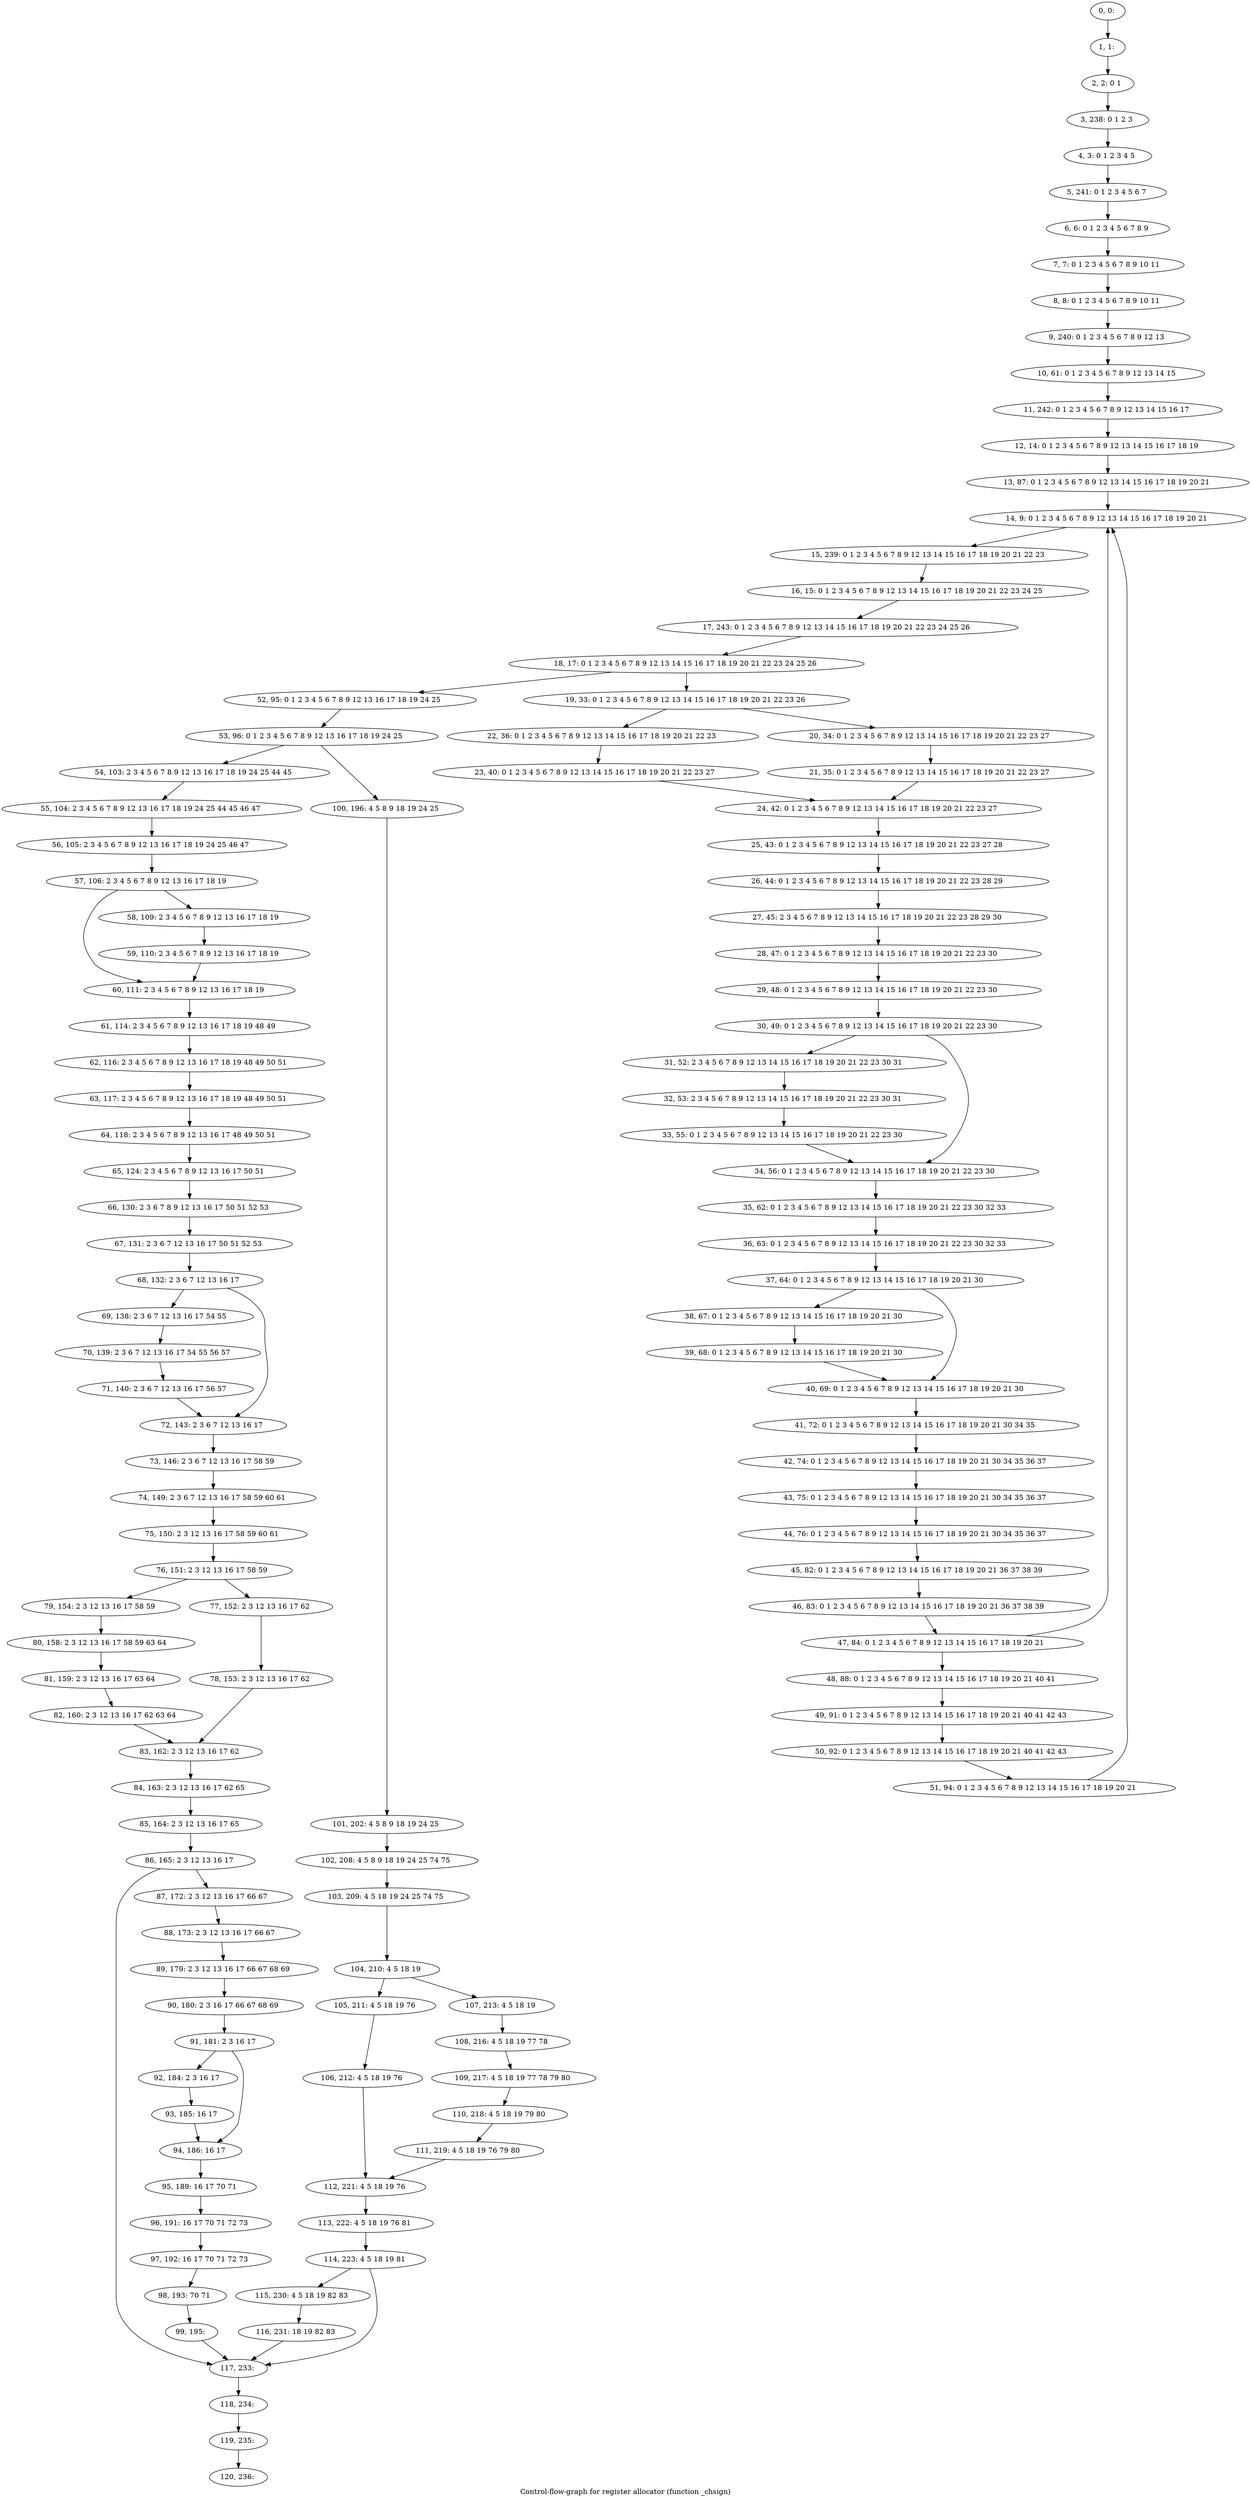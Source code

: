 digraph G {
graph [label="Control-flow-graph for register allocator (function _chsign)"]
0[label="0, 0: "];
1[label="1, 1: "];
2[label="2, 2: 0 1 "];
3[label="3, 238: 0 1 2 3 "];
4[label="4, 3: 0 1 2 3 4 5 "];
5[label="5, 241: 0 1 2 3 4 5 6 7 "];
6[label="6, 6: 0 1 2 3 4 5 6 7 8 9 "];
7[label="7, 7: 0 1 2 3 4 5 6 7 8 9 10 11 "];
8[label="8, 8: 0 1 2 3 4 5 6 7 8 9 10 11 "];
9[label="9, 240: 0 1 2 3 4 5 6 7 8 9 12 13 "];
10[label="10, 61: 0 1 2 3 4 5 6 7 8 9 12 13 14 15 "];
11[label="11, 242: 0 1 2 3 4 5 6 7 8 9 12 13 14 15 16 17 "];
12[label="12, 14: 0 1 2 3 4 5 6 7 8 9 12 13 14 15 16 17 18 19 "];
13[label="13, 87: 0 1 2 3 4 5 6 7 8 9 12 13 14 15 16 17 18 19 20 21 "];
14[label="14, 9: 0 1 2 3 4 5 6 7 8 9 12 13 14 15 16 17 18 19 20 21 "];
15[label="15, 239: 0 1 2 3 4 5 6 7 8 9 12 13 14 15 16 17 18 19 20 21 22 23 "];
16[label="16, 15: 0 1 2 3 4 5 6 7 8 9 12 13 14 15 16 17 18 19 20 21 22 23 24 25 "];
17[label="17, 243: 0 1 2 3 4 5 6 7 8 9 12 13 14 15 16 17 18 19 20 21 22 23 24 25 26 "];
18[label="18, 17: 0 1 2 3 4 5 6 7 8 9 12 13 14 15 16 17 18 19 20 21 22 23 24 25 26 "];
19[label="19, 33: 0 1 2 3 4 5 6 7 8 9 12 13 14 15 16 17 18 19 20 21 22 23 26 "];
20[label="20, 34: 0 1 2 3 4 5 6 7 8 9 12 13 14 15 16 17 18 19 20 21 22 23 27 "];
21[label="21, 35: 0 1 2 3 4 5 6 7 8 9 12 13 14 15 16 17 18 19 20 21 22 23 27 "];
22[label="22, 36: 0 1 2 3 4 5 6 7 8 9 12 13 14 15 16 17 18 19 20 21 22 23 "];
23[label="23, 40: 0 1 2 3 4 5 6 7 8 9 12 13 14 15 16 17 18 19 20 21 22 23 27 "];
24[label="24, 42: 0 1 2 3 4 5 6 7 8 9 12 13 14 15 16 17 18 19 20 21 22 23 27 "];
25[label="25, 43: 0 1 2 3 4 5 6 7 8 9 12 13 14 15 16 17 18 19 20 21 22 23 27 28 "];
26[label="26, 44: 0 1 2 3 4 5 6 7 8 9 12 13 14 15 16 17 18 19 20 21 22 23 28 29 "];
27[label="27, 45: 2 3 4 5 6 7 8 9 12 13 14 15 16 17 18 19 20 21 22 23 28 29 30 "];
28[label="28, 47: 0 1 2 3 4 5 6 7 8 9 12 13 14 15 16 17 18 19 20 21 22 23 30 "];
29[label="29, 48: 0 1 2 3 4 5 6 7 8 9 12 13 14 15 16 17 18 19 20 21 22 23 30 "];
30[label="30, 49: 0 1 2 3 4 5 6 7 8 9 12 13 14 15 16 17 18 19 20 21 22 23 30 "];
31[label="31, 52: 2 3 4 5 6 7 8 9 12 13 14 15 16 17 18 19 20 21 22 23 30 31 "];
32[label="32, 53: 2 3 4 5 6 7 8 9 12 13 14 15 16 17 18 19 20 21 22 23 30 31 "];
33[label="33, 55: 0 1 2 3 4 5 6 7 8 9 12 13 14 15 16 17 18 19 20 21 22 23 30 "];
34[label="34, 56: 0 1 2 3 4 5 6 7 8 9 12 13 14 15 16 17 18 19 20 21 22 23 30 "];
35[label="35, 62: 0 1 2 3 4 5 6 7 8 9 12 13 14 15 16 17 18 19 20 21 22 23 30 32 33 "];
36[label="36, 63: 0 1 2 3 4 5 6 7 8 9 12 13 14 15 16 17 18 19 20 21 22 23 30 32 33 "];
37[label="37, 64: 0 1 2 3 4 5 6 7 8 9 12 13 14 15 16 17 18 19 20 21 30 "];
38[label="38, 67: 0 1 2 3 4 5 6 7 8 9 12 13 14 15 16 17 18 19 20 21 30 "];
39[label="39, 68: 0 1 2 3 4 5 6 7 8 9 12 13 14 15 16 17 18 19 20 21 30 "];
40[label="40, 69: 0 1 2 3 4 5 6 7 8 9 12 13 14 15 16 17 18 19 20 21 30 "];
41[label="41, 72: 0 1 2 3 4 5 6 7 8 9 12 13 14 15 16 17 18 19 20 21 30 34 35 "];
42[label="42, 74: 0 1 2 3 4 5 6 7 8 9 12 13 14 15 16 17 18 19 20 21 30 34 35 36 37 "];
43[label="43, 75: 0 1 2 3 4 5 6 7 8 9 12 13 14 15 16 17 18 19 20 21 30 34 35 36 37 "];
44[label="44, 76: 0 1 2 3 4 5 6 7 8 9 12 13 14 15 16 17 18 19 20 21 30 34 35 36 37 "];
45[label="45, 82: 0 1 2 3 4 5 6 7 8 9 12 13 14 15 16 17 18 19 20 21 36 37 38 39 "];
46[label="46, 83: 0 1 2 3 4 5 6 7 8 9 12 13 14 15 16 17 18 19 20 21 36 37 38 39 "];
47[label="47, 84: 0 1 2 3 4 5 6 7 8 9 12 13 14 15 16 17 18 19 20 21 "];
48[label="48, 88: 0 1 2 3 4 5 6 7 8 9 12 13 14 15 16 17 18 19 20 21 40 41 "];
49[label="49, 91: 0 1 2 3 4 5 6 7 8 9 12 13 14 15 16 17 18 19 20 21 40 41 42 43 "];
50[label="50, 92: 0 1 2 3 4 5 6 7 8 9 12 13 14 15 16 17 18 19 20 21 40 41 42 43 "];
51[label="51, 94: 0 1 2 3 4 5 6 7 8 9 12 13 14 15 16 17 18 19 20 21 "];
52[label="52, 95: 0 1 2 3 4 5 6 7 8 9 12 13 16 17 18 19 24 25 "];
53[label="53, 96: 0 1 2 3 4 5 6 7 8 9 12 13 16 17 18 19 24 25 "];
54[label="54, 103: 2 3 4 5 6 7 8 9 12 13 16 17 18 19 24 25 44 45 "];
55[label="55, 104: 2 3 4 5 6 7 8 9 12 13 16 17 18 19 24 25 44 45 46 47 "];
56[label="56, 105: 2 3 4 5 6 7 8 9 12 13 16 17 18 19 24 25 46 47 "];
57[label="57, 106: 2 3 4 5 6 7 8 9 12 13 16 17 18 19 "];
58[label="58, 109: 2 3 4 5 6 7 8 9 12 13 16 17 18 19 "];
59[label="59, 110: 2 3 4 5 6 7 8 9 12 13 16 17 18 19 "];
60[label="60, 111: 2 3 4 5 6 7 8 9 12 13 16 17 18 19 "];
61[label="61, 114: 2 3 4 5 6 7 8 9 12 13 16 17 18 19 48 49 "];
62[label="62, 116: 2 3 4 5 6 7 8 9 12 13 16 17 18 19 48 49 50 51 "];
63[label="63, 117: 2 3 4 5 6 7 8 9 12 13 16 17 18 19 48 49 50 51 "];
64[label="64, 118: 2 3 4 5 6 7 8 9 12 13 16 17 48 49 50 51 "];
65[label="65, 124: 2 3 4 5 6 7 8 9 12 13 16 17 50 51 "];
66[label="66, 130: 2 3 6 7 8 9 12 13 16 17 50 51 52 53 "];
67[label="67, 131: 2 3 6 7 12 13 16 17 50 51 52 53 "];
68[label="68, 132: 2 3 6 7 12 13 16 17 "];
69[label="69, 138: 2 3 6 7 12 13 16 17 54 55 "];
70[label="70, 139: 2 3 6 7 12 13 16 17 54 55 56 57 "];
71[label="71, 140: 2 3 6 7 12 13 16 17 56 57 "];
72[label="72, 143: 2 3 6 7 12 13 16 17 "];
73[label="73, 146: 2 3 6 7 12 13 16 17 58 59 "];
74[label="74, 149: 2 3 6 7 12 13 16 17 58 59 60 61 "];
75[label="75, 150: 2 3 12 13 16 17 58 59 60 61 "];
76[label="76, 151: 2 3 12 13 16 17 58 59 "];
77[label="77, 152: 2 3 12 13 16 17 62 "];
78[label="78, 153: 2 3 12 13 16 17 62 "];
79[label="79, 154: 2 3 12 13 16 17 58 59 "];
80[label="80, 158: 2 3 12 13 16 17 58 59 63 64 "];
81[label="81, 159: 2 3 12 13 16 17 63 64 "];
82[label="82, 160: 2 3 12 13 16 17 62 63 64 "];
83[label="83, 162: 2 3 12 13 16 17 62 "];
84[label="84, 163: 2 3 12 13 16 17 62 65 "];
85[label="85, 164: 2 3 12 13 16 17 65 "];
86[label="86, 165: 2 3 12 13 16 17 "];
87[label="87, 172: 2 3 12 13 16 17 66 67 "];
88[label="88, 173: 2 3 12 13 16 17 66 67 "];
89[label="89, 179: 2 3 12 13 16 17 66 67 68 69 "];
90[label="90, 180: 2 3 16 17 66 67 68 69 "];
91[label="91, 181: 2 3 16 17 "];
92[label="92, 184: 2 3 16 17 "];
93[label="93, 185: 16 17 "];
94[label="94, 186: 16 17 "];
95[label="95, 189: 16 17 70 71 "];
96[label="96, 191: 16 17 70 71 72 73 "];
97[label="97, 192: 16 17 70 71 72 73 "];
98[label="98, 193: 70 71 "];
99[label="99, 195: "];
100[label="100, 196: 4 5 8 9 18 19 24 25 "];
101[label="101, 202: 4 5 8 9 18 19 24 25 "];
102[label="102, 208: 4 5 8 9 18 19 24 25 74 75 "];
103[label="103, 209: 4 5 18 19 24 25 74 75 "];
104[label="104, 210: 4 5 18 19 "];
105[label="105, 211: 4 5 18 19 76 "];
106[label="106, 212: 4 5 18 19 76 "];
107[label="107, 213: 4 5 18 19 "];
108[label="108, 216: 4 5 18 19 77 78 "];
109[label="109, 217: 4 5 18 19 77 78 79 80 "];
110[label="110, 218: 4 5 18 19 79 80 "];
111[label="111, 219: 4 5 18 19 76 79 80 "];
112[label="112, 221: 4 5 18 19 76 "];
113[label="113, 222: 4 5 18 19 76 81 "];
114[label="114, 223: 4 5 18 19 81 "];
115[label="115, 230: 4 5 18 19 82 83 "];
116[label="116, 231: 18 19 82 83 "];
117[label="117, 233: "];
118[label="118, 234: "];
119[label="119, 235: "];
120[label="120, 236: "];
0->1 ;
1->2 ;
2->3 ;
3->4 ;
4->5 ;
5->6 ;
6->7 ;
7->8 ;
8->9 ;
9->10 ;
10->11 ;
11->12 ;
12->13 ;
13->14 ;
14->15 ;
15->16 ;
16->17 ;
17->18 ;
18->19 ;
18->52 ;
19->20 ;
19->22 ;
20->21 ;
21->24 ;
22->23 ;
23->24 ;
24->25 ;
25->26 ;
26->27 ;
27->28 ;
28->29 ;
29->30 ;
30->31 ;
30->34 ;
31->32 ;
32->33 ;
33->34 ;
34->35 ;
35->36 ;
36->37 ;
37->38 ;
37->40 ;
38->39 ;
39->40 ;
40->41 ;
41->42 ;
42->43 ;
43->44 ;
44->45 ;
45->46 ;
46->47 ;
47->48 ;
47->14 ;
48->49 ;
49->50 ;
50->51 ;
51->14 ;
52->53 ;
53->54 ;
53->100 ;
54->55 ;
55->56 ;
56->57 ;
57->58 ;
57->60 ;
58->59 ;
59->60 ;
60->61 ;
61->62 ;
62->63 ;
63->64 ;
64->65 ;
65->66 ;
66->67 ;
67->68 ;
68->69 ;
68->72 ;
69->70 ;
70->71 ;
71->72 ;
72->73 ;
73->74 ;
74->75 ;
75->76 ;
76->77 ;
76->79 ;
77->78 ;
78->83 ;
79->80 ;
80->81 ;
81->82 ;
82->83 ;
83->84 ;
84->85 ;
85->86 ;
86->87 ;
86->117 ;
87->88 ;
88->89 ;
89->90 ;
90->91 ;
91->92 ;
91->94 ;
92->93 ;
93->94 ;
94->95 ;
95->96 ;
96->97 ;
97->98 ;
98->99 ;
99->117 ;
100->101 ;
101->102 ;
102->103 ;
103->104 ;
104->105 ;
104->107 ;
105->106 ;
106->112 ;
107->108 ;
108->109 ;
109->110 ;
110->111 ;
111->112 ;
112->113 ;
113->114 ;
114->115 ;
114->117 ;
115->116 ;
116->117 ;
117->118 ;
118->119 ;
119->120 ;
}
